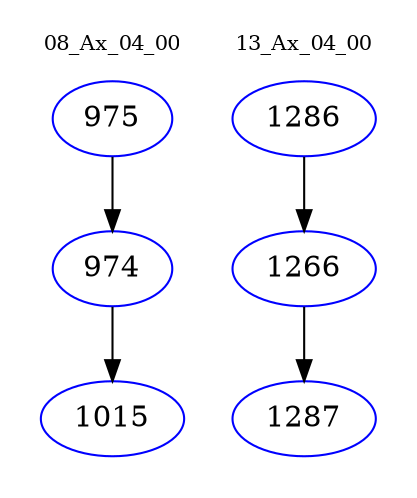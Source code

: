 digraph{
subgraph cluster_0 {
color = white
label = "08_Ax_04_00";
fontsize=10;
T0_975 [label="975", color="blue"]
T0_975 -> T0_974 [color="black"]
T0_974 [label="974", color="blue"]
T0_974 -> T0_1015 [color="black"]
T0_1015 [label="1015", color="blue"]
}
subgraph cluster_1 {
color = white
label = "13_Ax_04_00";
fontsize=10;
T1_1286 [label="1286", color="blue"]
T1_1286 -> T1_1266 [color="black"]
T1_1266 [label="1266", color="blue"]
T1_1266 -> T1_1287 [color="black"]
T1_1287 [label="1287", color="blue"]
}
}
